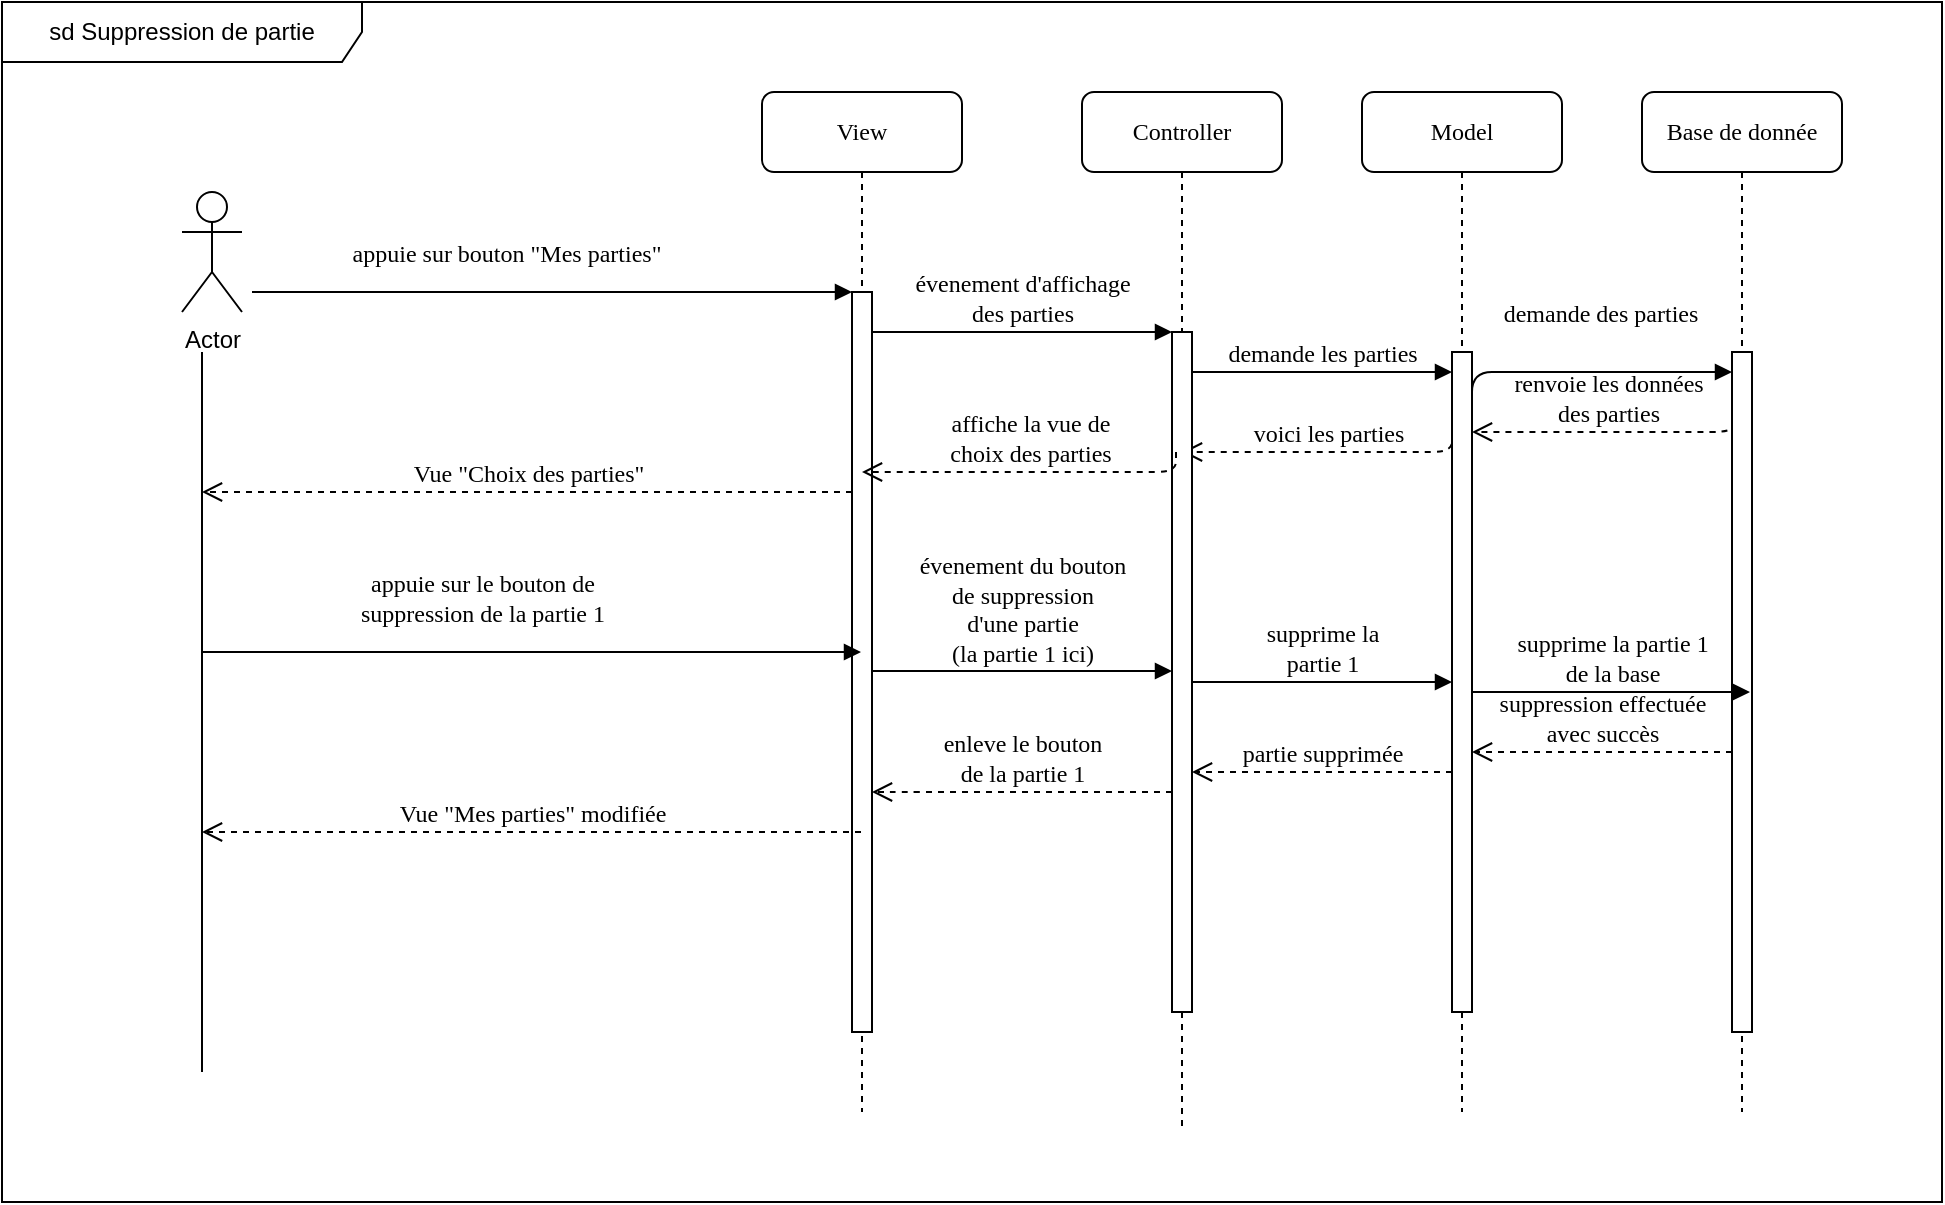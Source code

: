 <mxfile version="14.5.1" type="device"><diagram name="Page-1" id="13e1069c-82ec-6db2-03f1-153e76fe0fe0"><mxGraphModel dx="974" dy="608" grid="1" gridSize="10" guides="1" tooltips="1" connect="1" arrows="1" fold="1" page="1" pageScale="1" pageWidth="1100" pageHeight="850" background="none" math="0" shadow="0"><root><mxCell id="0"/><mxCell id="1" parent="0"/><mxCell id="7baba1c4bc27f4b0-2" value="View" style="shape=umlLifeline;perimeter=lifelinePerimeter;whiteSpace=wrap;html=1;container=1;collapsible=0;recursiveResize=0;outlineConnect=0;rounded=1;shadow=0;comic=0;labelBackgroundColor=none;strokeWidth=1;fontFamily=Verdana;fontSize=12;align=center;" parent="1" vertex="1"><mxGeometry x="410" y="80" width="100" height="510" as="geometry"/></mxCell><mxCell id="7baba1c4bc27f4b0-10" value="" style="html=1;points=[];perimeter=orthogonalPerimeter;rounded=0;shadow=0;comic=0;labelBackgroundColor=none;strokeWidth=1;fontFamily=Verdana;fontSize=12;align=center;" parent="7baba1c4bc27f4b0-2" vertex="1"><mxGeometry x="45" y="100" width="10" height="370" as="geometry"/></mxCell><mxCell id="PfjUSWj4pJvU4ugvDW9M-5" value="voici les parties" style="html=1;verticalAlign=bottom;endArrow=open;dashed=1;endSize=8;labelBackgroundColor=none;fontFamily=Verdana;fontSize=12;edgeStyle=elbowEdgeStyle;elbow=vertical;" parent="7baba1c4bc27f4b0-2" target="7baba1c4bc27f4b0-3" edge="1"><mxGeometry relative="1" as="geometry"><mxPoint x="-374.5" y="170" as="targetPoint"/><Array as="points"><mxPoint x="300" y="180"/><mxPoint x="205.5" y="170"/><mxPoint x="65.5" y="170"/></Array><mxPoint x="345" y="170" as="sourcePoint"/></mxGeometry></mxCell><mxCell id="7baba1c4bc27f4b0-3" value="Controller" style="shape=umlLifeline;perimeter=lifelinePerimeter;whiteSpace=wrap;html=1;container=1;collapsible=0;recursiveResize=0;outlineConnect=0;rounded=1;shadow=0;comic=0;labelBackgroundColor=none;strokeWidth=1;fontFamily=Verdana;fontSize=12;align=center;" parent="1" vertex="1"><mxGeometry x="570" y="80" width="100" height="520" as="geometry"/></mxCell><mxCell id="7baba1c4bc27f4b0-13" value="" style="html=1;points=[];perimeter=orthogonalPerimeter;rounded=0;shadow=0;comic=0;labelBackgroundColor=none;strokeWidth=1;fontFamily=Verdana;fontSize=12;align=center;" parent="7baba1c4bc27f4b0-3" vertex="1"><mxGeometry x="45" y="120" width="10" height="340" as="geometry"/></mxCell><mxCell id="PfjUSWj4pJvU4ugvDW9M-20" value="&lt;div&gt;évenement du bouton&lt;/div&gt;&lt;div&gt; de suppression&lt;/div&gt;&lt;div&gt; d'une partie &lt;br&gt;&lt;/div&gt;&lt;div&gt;(la partie 1 ici)&lt;br&gt;&lt;/div&gt;" style="html=1;verticalAlign=bottom;endArrow=block;entryX=0;entryY=0;labelBackgroundColor=none;fontFamily=Verdana;fontSize=12;edgeStyle=elbowEdgeStyle;elbow=vertical;" parent="7baba1c4bc27f4b0-3" edge="1"><mxGeometry relative="1" as="geometry"><mxPoint x="-105" y="289.5" as="sourcePoint"/><mxPoint x="45" y="289.5" as="targetPoint"/></mxGeometry></mxCell><mxCell id="7baba1c4bc27f4b0-4" value="Model" style="shape=umlLifeline;perimeter=lifelinePerimeter;whiteSpace=wrap;html=1;container=1;collapsible=0;recursiveResize=0;outlineConnect=0;rounded=1;shadow=0;comic=0;labelBackgroundColor=none;strokeWidth=1;fontFamily=Verdana;fontSize=12;align=center;" parent="1" vertex="1"><mxGeometry x="710" y="80" width="100" height="510" as="geometry"/></mxCell><mxCell id="PfjUSWj4pJvU4ugvDW9M-4" value="" style="html=1;points=[];perimeter=orthogonalPerimeter;rounded=0;shadow=0;comic=0;labelBackgroundColor=none;strokeWidth=1;fontFamily=Verdana;fontSize=12;align=center;" parent="7baba1c4bc27f4b0-4" vertex="1"><mxGeometry x="45" y="130" width="10" height="330" as="geometry"/></mxCell><mxCell id="PfjUSWj4pJvU4ugvDW9M-23" value="&lt;div&gt;suppression effectuée &lt;br&gt;&lt;/div&gt;&lt;div&gt;avec succès&lt;/div&gt;" style="html=1;verticalAlign=bottom;endArrow=open;dashed=1;endSize=8;labelBackgroundColor=none;fontFamily=Verdana;fontSize=12;edgeStyle=elbowEdgeStyle;elbow=vertical;" parent="7baba1c4bc27f4b0-4" target="PfjUSWj4pJvU4ugvDW9M-4" edge="1"><mxGeometry relative="1" as="geometry"><mxPoint x="24.5" y="330" as="targetPoint"/><Array as="points"><mxPoint x="45" y="330"/><mxPoint x="-95" y="330"/></Array><mxPoint x="185" y="330" as="sourcePoint"/></mxGeometry></mxCell><mxCell id="7baba1c4bc27f4b0-17" value="demande les parties" style="html=1;verticalAlign=bottom;endArrow=block;labelBackgroundColor=none;fontFamily=Verdana;fontSize=12;edgeStyle=elbowEdgeStyle;elbow=vertical;" parent="1" source="7baba1c4bc27f4b0-13" edge="1"><mxGeometry relative="1" as="geometry"><mxPoint x="680" y="220" as="sourcePoint"/><Array as="points"><mxPoint x="630" y="220"/></Array><mxPoint x="755" y="220" as="targetPoint"/></mxGeometry></mxCell><mxCell id="7baba1c4bc27f4b0-11" value="appuie sur bouton &quot;Mes parties&quot;" style="html=1;verticalAlign=bottom;endArrow=block;entryX=0;entryY=0;labelBackgroundColor=none;fontFamily=Verdana;fontSize=12;edgeStyle=elbowEdgeStyle;elbow=vertical;" parent="1" target="7baba1c4bc27f4b0-10" edge="1"><mxGeometry x="-0.154" y="10" relative="1" as="geometry"><mxPoint x="155" y="180" as="sourcePoint"/><mxPoint as="offset"/></mxGeometry></mxCell><mxCell id="7baba1c4bc27f4b0-14" value="&lt;div&gt;évenement d'affichage&lt;/div&gt;&lt;div&gt; des parties&lt;/div&gt;" style="html=1;verticalAlign=bottom;endArrow=block;entryX=0;entryY=0;labelBackgroundColor=none;fontFamily=Verdana;fontSize=12;edgeStyle=elbowEdgeStyle;elbow=vertical;" parent="1" source="7baba1c4bc27f4b0-10" target="7baba1c4bc27f4b0-13" edge="1"><mxGeometry relative="1" as="geometry"><mxPoint x="540" y="200" as="sourcePoint"/></mxGeometry></mxCell><mxCell id="PfjUSWj4pJvU4ugvDW9M-1" value="Actor" style="shape=umlActor;verticalLabelPosition=bottom;verticalAlign=top;html=1;outlineConnect=0;" parent="1" vertex="1"><mxGeometry x="120" y="130" width="30" height="60" as="geometry"/></mxCell><mxCell id="PfjUSWj4pJvU4ugvDW9M-3" value="" style="endArrow=none;html=1;rounded=0;" parent="1" edge="1"><mxGeometry width="50" height="50" relative="1" as="geometry"><mxPoint x="130" y="570" as="sourcePoint"/><mxPoint x="130" y="210" as="targetPoint"/></mxGeometry></mxCell><mxCell id="PfjUSWj4pJvU4ugvDW9M-6" value="&lt;div&gt;affiche la vue de&lt;/div&gt;&lt;div&gt;choix des parties&lt;br&gt;&lt;/div&gt;" style="html=1;verticalAlign=bottom;endArrow=open;dashed=1;endSize=8;labelBackgroundColor=none;fontFamily=Verdana;fontSize=12;edgeStyle=elbowEdgeStyle;elbow=vertical;" parent="1" target="7baba1c4bc27f4b0-2" edge="1"><mxGeometry relative="1" as="geometry"><mxPoint x="484" y="260" as="targetPoint"/><Array as="points"><mxPoint x="570" y="270"/><mxPoint x="480" y="260"/><mxPoint x="340" y="260"/></Array><mxPoint x="617" y="260" as="sourcePoint"/></mxGeometry></mxCell><mxCell id="PfjUSWj4pJvU4ugvDW9M-7" value="Vue &quot;Choix des parties&quot;" style="html=1;verticalAlign=bottom;endArrow=open;dashed=1;endSize=8;labelBackgroundColor=none;fontFamily=Verdana;fontSize=12;edgeStyle=elbowEdgeStyle;elbow=vertical;" parent="1" source="7baba1c4bc27f4b0-10" edge="1"><mxGeometry relative="1" as="geometry"><mxPoint x="130" y="280" as="targetPoint"/><Array as="points"><mxPoint x="400" y="280"/><mxPoint x="260" y="280"/></Array><mxPoint x="547" y="290" as="sourcePoint"/></mxGeometry></mxCell><mxCell id="PfjUSWj4pJvU4ugvDW9M-12" value="Base de donnée" style="shape=umlLifeline;perimeter=lifelinePerimeter;whiteSpace=wrap;html=1;container=1;collapsible=0;recursiveResize=0;outlineConnect=0;rounded=1;shadow=0;comic=0;labelBackgroundColor=none;strokeWidth=1;fontFamily=Verdana;fontSize=12;align=center;" parent="1" vertex="1"><mxGeometry x="850" y="80" width="100" height="510" as="geometry"/></mxCell><mxCell id="PfjUSWj4pJvU4ugvDW9M-13" value="" style="html=1;points=[];perimeter=orthogonalPerimeter;rounded=0;shadow=0;comic=0;labelBackgroundColor=none;strokeWidth=1;fontFamily=Verdana;fontSize=12;align=center;" parent="PfjUSWj4pJvU4ugvDW9M-12" vertex="1"><mxGeometry x="45" y="130" width="10" height="340" as="geometry"/></mxCell><mxCell id="PfjUSWj4pJvU4ugvDW9M-16" value="&lt;div&gt;renvoie les données&lt;/div&gt;&lt;div&gt; des parties&lt;/div&gt;" style="html=1;verticalAlign=bottom;endArrow=open;dashed=1;endSize=8;labelBackgroundColor=none;fontFamily=Verdana;fontSize=12;edgeStyle=elbowEdgeStyle;elbow=vertical;" parent="PfjUSWj4pJvU4ugvDW9M-12" edge="1"><mxGeometry relative="1" as="geometry"><mxPoint x="-85" y="170" as="targetPoint"/><Array as="points"><mxPoint x="-60" y="170"/><mxPoint x="-50" y="180"/><mxPoint x="-94.5" y="164.5"/><mxPoint x="-234.5" y="164.5"/></Array><mxPoint x="45" y="164.5" as="sourcePoint"/></mxGeometry></mxCell><mxCell id="PfjUSWj4pJvU4ugvDW9M-15" value="demande des parties" style="html=1;verticalAlign=bottom;endArrow=block;labelBackgroundColor=none;fontFamily=Verdana;fontSize=12;edgeStyle=elbowEdgeStyle;elbow=vertical;exitX=1;exitY=0.125;exitDx=0;exitDy=0;exitPerimeter=0;" parent="1" source="PfjUSWj4pJvU4ugvDW9M-4" target="PfjUSWj4pJvU4ugvDW9M-13" edge="1"><mxGeometry x="0.185" y="20" relative="1" as="geometry"><mxPoint x="770" y="230" as="sourcePoint"/><Array as="points"><mxPoint x="820" y="220"/><mxPoint x="810" y="230"/></Array><mxPoint x="900" y="230" as="targetPoint"/><mxPoint as="offset"/></mxGeometry></mxCell><mxCell id="PfjUSWj4pJvU4ugvDW9M-19" value="&lt;div&gt;appuie sur le bouton de&lt;/div&gt;&lt;div&gt; suppression de la partie 1&lt;/div&gt;" style="html=1;verticalAlign=bottom;endArrow=block;labelBackgroundColor=none;fontFamily=Verdana;fontSize=12;edgeStyle=elbowEdgeStyle;elbow=vertical;" parent="1" target="7baba1c4bc27f4b0-2" edge="1"><mxGeometry x="-0.154" y="10" relative="1" as="geometry"><mxPoint x="130" y="360" as="sourcePoint"/><mxPoint x="520" y="360.0" as="targetPoint"/><mxPoint as="offset"/></mxGeometry></mxCell><mxCell id="PfjUSWj4pJvU4ugvDW9M-21" value="&lt;div&gt;supprime la &lt;br&gt;&lt;/div&gt;&lt;div&gt;partie 1&lt;/div&gt;" style="html=1;verticalAlign=bottom;endArrow=block;labelBackgroundColor=none;fontFamily=Verdana;fontSize=12;edgeStyle=elbowEdgeStyle;elbow=vertical;" parent="1" source="7baba1c4bc27f4b0-13" target="PfjUSWj4pJvU4ugvDW9M-4" edge="1"><mxGeometry relative="1" as="geometry"><mxPoint x="615" y="379.5" as="sourcePoint"/><mxPoint x="765" y="379.5" as="targetPoint"/><Array as="points"><mxPoint x="680" y="375"/><mxPoint x="760" y="380"/></Array></mxGeometry></mxCell><mxCell id="PfjUSWj4pJvU4ugvDW9M-22" value="&lt;div&gt;supprime la partie 1&lt;/div&gt;&lt;div&gt; de la base&lt;/div&gt;" style="html=1;verticalAlign=bottom;endArrow=block;labelBackgroundColor=none;fontFamily=Verdana;fontSize=12;edgeStyle=elbowEdgeStyle;elbow=vertical;entryX=0.9;entryY=0.5;entryDx=0;entryDy=0;entryPerimeter=0;" parent="1" source="PfjUSWj4pJvU4ugvDW9M-4" target="PfjUSWj4pJvU4ugvDW9M-13" edge="1"><mxGeometry relative="1" as="geometry"><mxPoint x="760" y="370" as="sourcePoint"/><mxPoint x="890" y="370" as="targetPoint"/><Array as="points"><mxPoint x="895" y="380"/></Array></mxGeometry></mxCell><mxCell id="PfjUSWj4pJvU4ugvDW9M-24" value="partie supprimée" style="html=1;verticalAlign=bottom;endArrow=open;dashed=1;endSize=8;labelBackgroundColor=none;fontFamily=Verdana;fontSize=12;edgeStyle=elbowEdgeStyle;elbow=vertical;" parent="1" source="PfjUSWj4pJvU4ugvDW9M-4" target="7baba1c4bc27f4b0-13" edge="1"><mxGeometry relative="1" as="geometry"><mxPoint x="619.5" y="400" as="targetPoint"/><Array as="points"><mxPoint x="700" y="420"/><mxPoint x="660" y="410"/><mxPoint x="615.5" y="400"/><mxPoint x="475.5" y="400"/></Array><mxPoint x="755" y="400" as="sourcePoint"/></mxGeometry></mxCell><mxCell id="PfjUSWj4pJvU4ugvDW9M-25" value="&lt;div&gt;enleve le bouton &lt;br&gt;&lt;/div&gt;&lt;div&gt;de la partie 1&lt;/div&gt;" style="html=1;verticalAlign=bottom;endArrow=open;dashed=1;endSize=8;labelBackgroundColor=none;fontFamily=Verdana;fontSize=12;edgeStyle=elbowEdgeStyle;elbow=vertical;" parent="1" source="7baba1c4bc27f4b0-13" target="7baba1c4bc27f4b0-10" edge="1"><mxGeometry relative="1" as="geometry"><mxPoint x="465" y="424.91" as="targetPoint"/><Array as="points"><mxPoint x="480" y="430"/><mxPoint x="315.5" y="424.91"/></Array><mxPoint x="596" y="424.0" as="sourcePoint"/></mxGeometry></mxCell><mxCell id="PfjUSWj4pJvU4ugvDW9M-26" value="Vue &quot;Mes parties&quot; modifiée" style="html=1;verticalAlign=bottom;endArrow=open;dashed=1;endSize=8;labelBackgroundColor=none;fontFamily=Verdana;fontSize=12;edgeStyle=elbowEdgeStyle;elbow=vertical;" parent="1" source="7baba1c4bc27f4b0-2" edge="1"><mxGeometry relative="1" as="geometry"><mxPoint x="130" y="450" as="targetPoint"/><Array as="points"><mxPoint x="375" y="450"/><mxPoint x="210.5" y="444.91"/></Array><mxPoint x="510" y="450" as="sourcePoint"/></mxGeometry></mxCell><mxCell id="MkDhPmBEBjBuSAcTM257-1" value="sd Suppression de partie" style="shape=umlFrame;whiteSpace=wrap;html=1;width=180;height=30;" parent="1" vertex="1"><mxGeometry x="30" y="35" width="970" height="600" as="geometry"/></mxCell></root></mxGraphModel></diagram></mxfile>